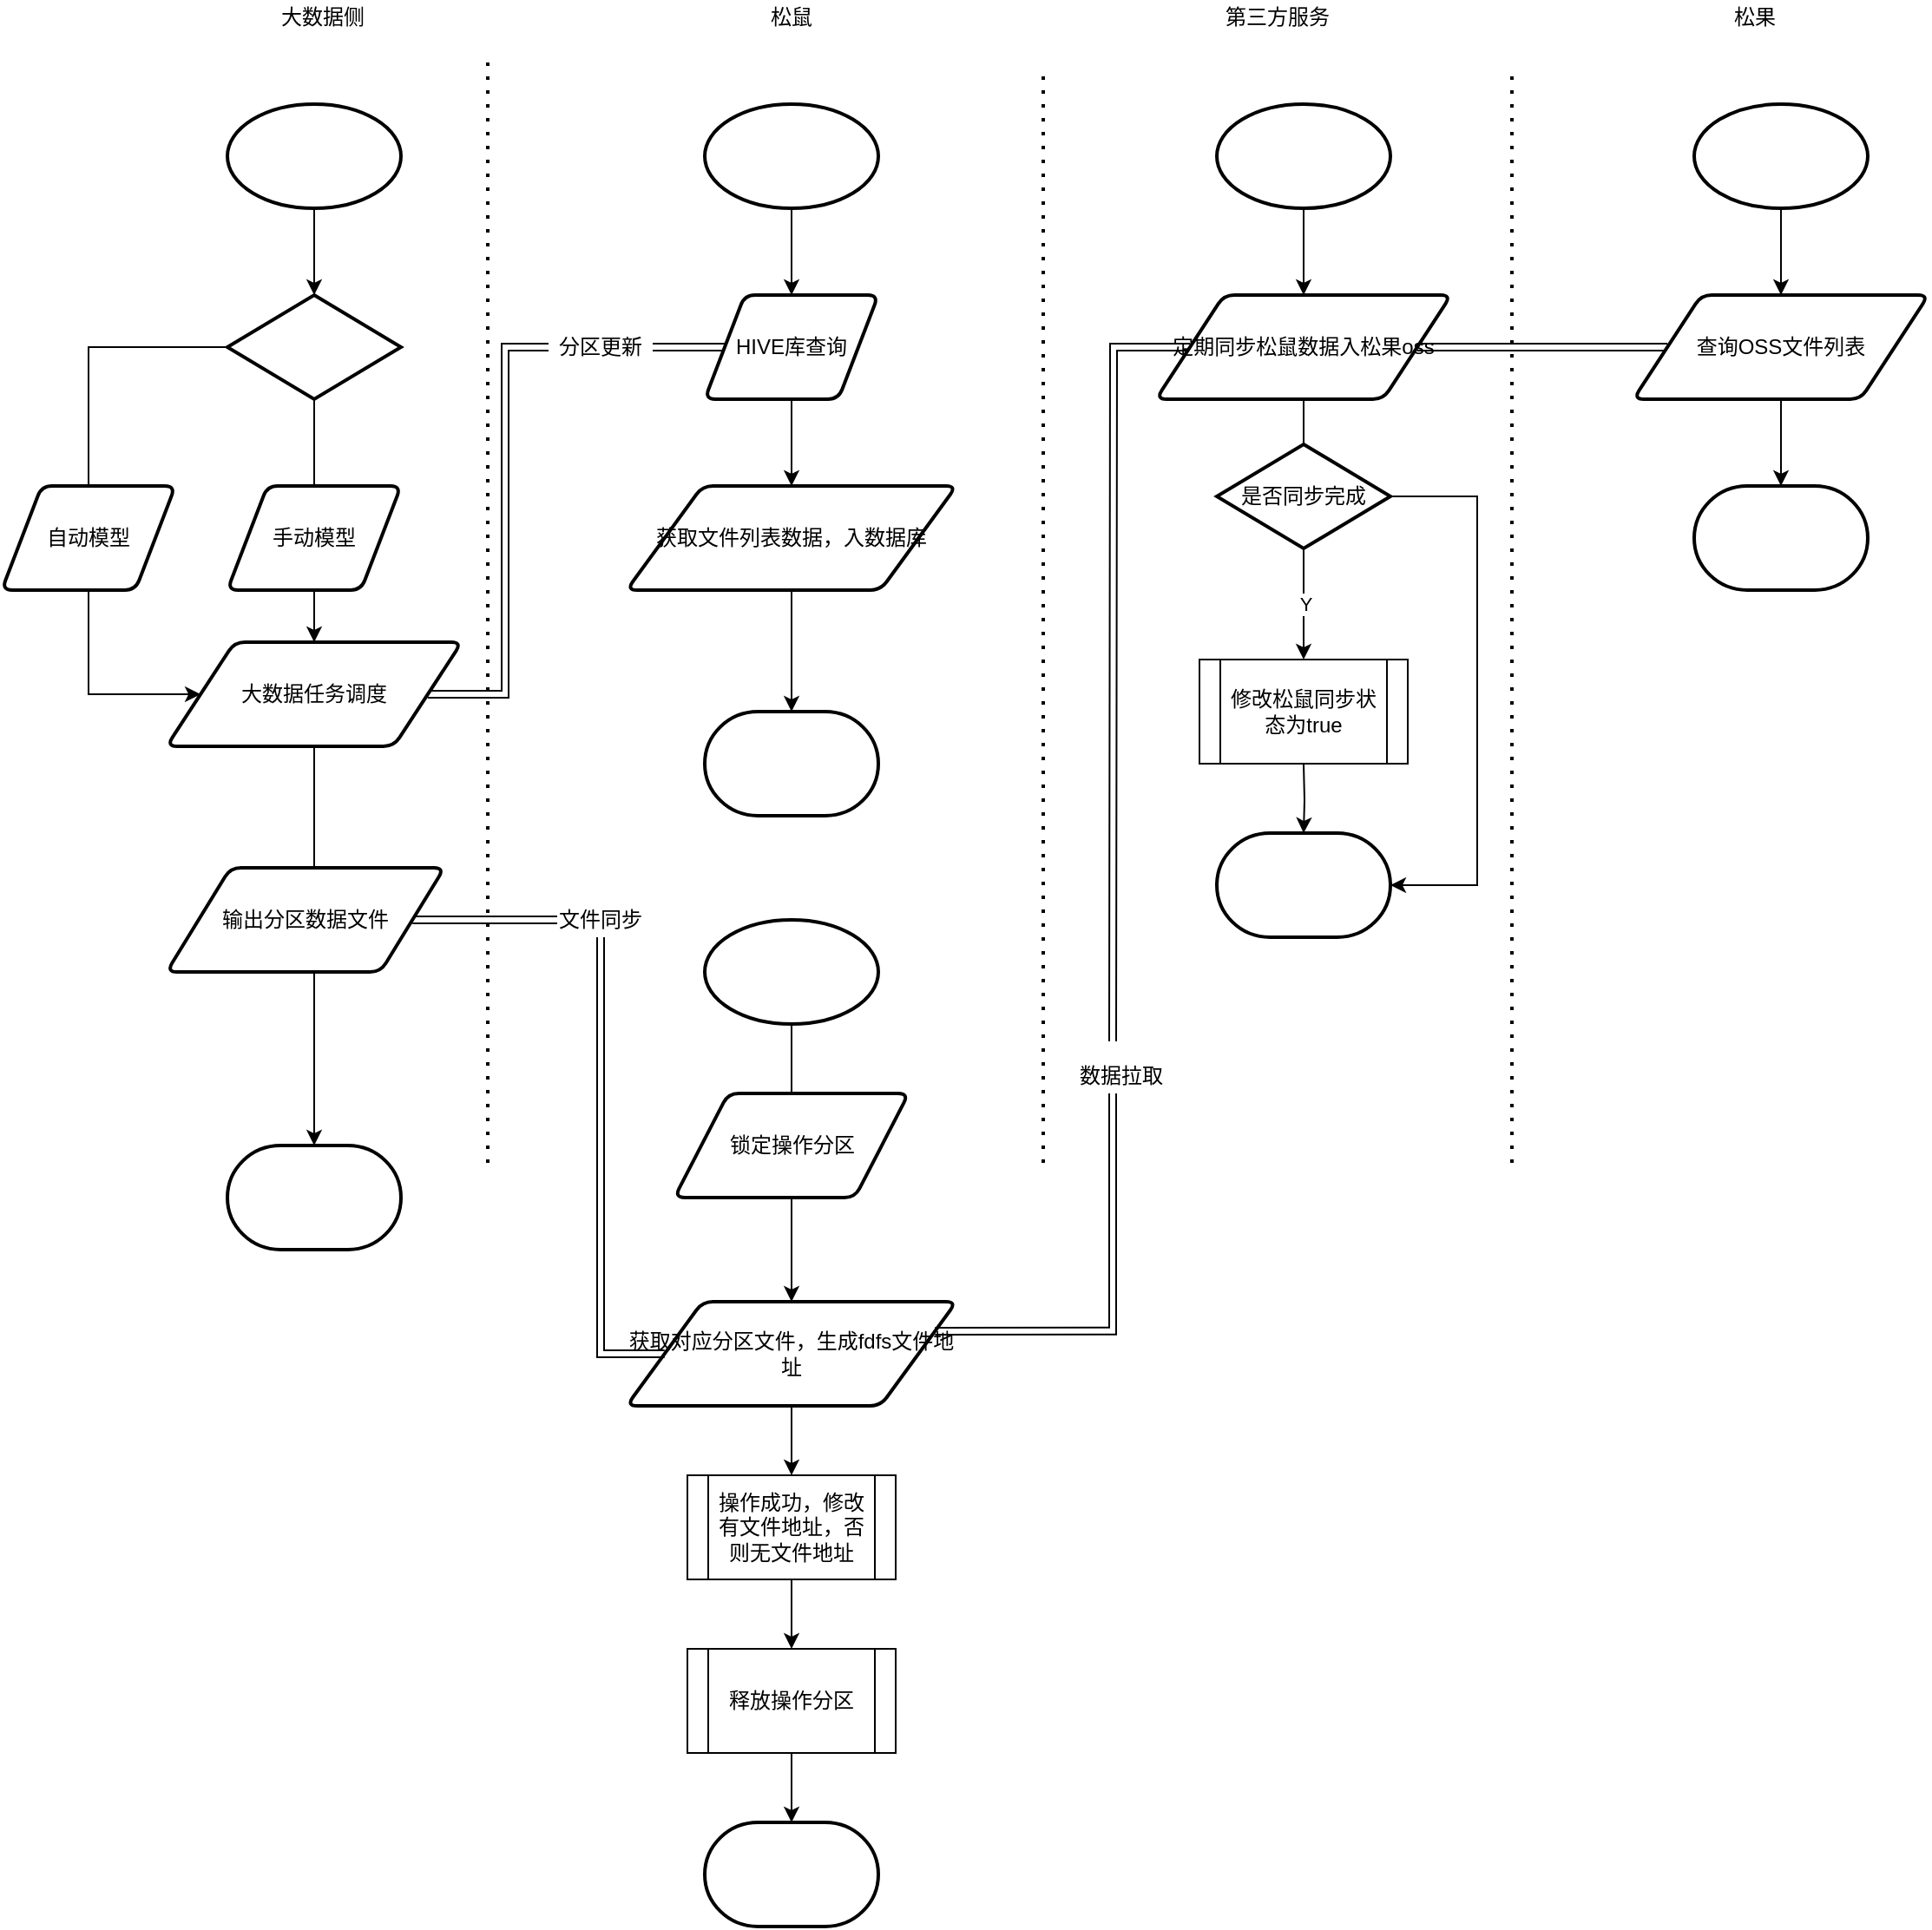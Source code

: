<mxfile version="13.10.2" type="github">
  <diagram id="OE4Rbx_v9x57HFELVVt-" name="Page-1">
    <mxGraphModel dx="2247" dy="1915" grid="1" gridSize="10" guides="1" tooltips="1" connect="1" arrows="1" fold="1" page="1" pageScale="1" pageWidth="827" pageHeight="1169" math="0" shadow="0">
      <root>
        <mxCell id="0" />
        <mxCell id="1" parent="0" />
        <mxCell id="Iuwb1hiTrERbpkQI2ASB-1" value="" style="endArrow=none;dashed=1;html=1;dashPattern=1 3;strokeWidth=2;" parent="1" edge="1">
          <mxGeometry width="50" height="50" relative="1" as="geometry">
            <mxPoint x="200" y="-170" as="sourcePoint" />
            <mxPoint x="200" y="-810" as="targetPoint" />
          </mxGeometry>
        </mxCell>
        <mxCell id="Iuwb1hiTrERbpkQI2ASB-2" value="" style="endArrow=none;dashed=1;html=1;dashPattern=1 3;strokeWidth=2;" parent="1" edge="1">
          <mxGeometry width="50" height="50" relative="1" as="geometry">
            <mxPoint x="520" y="-170" as="sourcePoint" />
            <mxPoint x="520" y="-800" as="targetPoint" />
          </mxGeometry>
        </mxCell>
        <mxCell id="Iuwb1hiTrERbpkQI2ASB-4" value="大数据侧" style="text;html=1;strokeColor=none;fillColor=none;align=center;verticalAlign=middle;whiteSpace=wrap;rounded=0;" parent="1" vertex="1">
          <mxGeometry x="70" y="-840" width="70" height="20" as="geometry" />
        </mxCell>
        <mxCell id="Iuwb1hiTrERbpkQI2ASB-5" value="松鼠" style="text;html=1;strokeColor=none;fillColor=none;align=center;verticalAlign=middle;whiteSpace=wrap;rounded=0;" parent="1" vertex="1">
          <mxGeometry x="340" y="-840" width="70" height="20" as="geometry" />
        </mxCell>
        <mxCell id="Iuwb1hiTrERbpkQI2ASB-6" value="第三方服务" style="text;html=1;strokeColor=none;fillColor=none;align=center;verticalAlign=middle;whiteSpace=wrap;rounded=0;" parent="1" vertex="1">
          <mxGeometry x="620" y="-840" width="70" height="20" as="geometry" />
        </mxCell>
        <mxCell id="Iuwb1hiTrERbpkQI2ASB-11" style="edgeStyle=orthogonalEdgeStyle;rounded=0;orthogonalLoop=1;jettySize=auto;html=1;entryX=0.5;entryY=0;entryDx=0;entryDy=0;entryPerimeter=0;" parent="1" source="Iuwb1hiTrERbpkQI2ASB-7" target="Iuwb1hiTrERbpkQI2ASB-9" edge="1">
          <mxGeometry relative="1" as="geometry" />
        </mxCell>
        <mxCell id="Iuwb1hiTrERbpkQI2ASB-7" value="" style="strokeWidth=2;html=1;shape=mxgraph.flowchart.start_1;whiteSpace=wrap;" parent="1" vertex="1">
          <mxGeometry x="50" y="-780" width="100" height="60" as="geometry" />
        </mxCell>
        <mxCell id="Iuwb1hiTrERbpkQI2ASB-8" value="" style="strokeWidth=2;html=1;shape=mxgraph.flowchart.terminator;whiteSpace=wrap;" parent="1" vertex="1">
          <mxGeometry x="50" y="-180" width="100" height="60" as="geometry" />
        </mxCell>
        <mxCell id="Iuwb1hiTrERbpkQI2ASB-12" style="edgeStyle=orthogonalEdgeStyle;rounded=0;orthogonalLoop=1;jettySize=auto;html=1;entryX=0.5;entryY=0;entryDx=0;entryDy=0;" parent="1" source="Iuwb1hiTrERbpkQI2ASB-9" target="Iuwb1hiTrERbpkQI2ASB-10" edge="1">
          <mxGeometry relative="1" as="geometry" />
        </mxCell>
        <mxCell id="Iuwb1hiTrERbpkQI2ASB-14" style="edgeStyle=orthogonalEdgeStyle;rounded=0;orthogonalLoop=1;jettySize=auto;html=1;entryX=0;entryY=0.5;entryDx=0;entryDy=0;exitX=0;exitY=0.5;exitDx=0;exitDy=0;exitPerimeter=0;" parent="1" source="Iuwb1hiTrERbpkQI2ASB-9" target="Iuwb1hiTrERbpkQI2ASB-10" edge="1">
          <mxGeometry relative="1" as="geometry">
            <Array as="points">
              <mxPoint x="-30" y="-640" />
              <mxPoint x="-30" y="-440" />
            </Array>
          </mxGeometry>
        </mxCell>
        <mxCell id="Iuwb1hiTrERbpkQI2ASB-9" value="" style="strokeWidth=2;html=1;shape=mxgraph.flowchart.decision;whiteSpace=wrap;" parent="1" vertex="1">
          <mxGeometry x="50" y="-670" width="100" height="60" as="geometry" />
        </mxCell>
        <mxCell id="Iuwb1hiTrERbpkQI2ASB-13" style="edgeStyle=orthogonalEdgeStyle;rounded=0;orthogonalLoop=1;jettySize=auto;html=1;entryX=0.5;entryY=0;entryDx=0;entryDy=0;entryPerimeter=0;" parent="1" source="Iuwb1hiTrERbpkQI2ASB-10" target="Iuwb1hiTrERbpkQI2ASB-8" edge="1">
          <mxGeometry relative="1" as="geometry" />
        </mxCell>
        <mxCell id="JXeRLaUHVqFydGxHS_kT-12" style="edgeStyle=orthogonalEdgeStyle;rounded=0;orthogonalLoop=1;jettySize=auto;html=1;entryX=0;entryY=0.5;entryDx=0;entryDy=0;shape=link;" edge="1" parent="1" source="Iuwb1hiTrERbpkQI2ASB-10" target="Iuwb1hiTrERbpkQI2ASB-38">
          <mxGeometry relative="1" as="geometry" />
        </mxCell>
        <mxCell id="Iuwb1hiTrERbpkQI2ASB-10" value="大数据任务调度" style="shape=parallelogram;html=1;strokeWidth=2;perimeter=parallelogramPerimeter;whiteSpace=wrap;rounded=1;arcSize=12;size=0.23;" parent="1" vertex="1">
          <mxGeometry x="15" y="-470" width="170" height="60" as="geometry" />
        </mxCell>
        <mxCell id="Iuwb1hiTrERbpkQI2ASB-15" value="手动模型" style="shape=parallelogram;html=1;strokeWidth=2;perimeter=parallelogramPerimeter;whiteSpace=wrap;rounded=1;arcSize=12;size=0.23;" parent="1" vertex="1">
          <mxGeometry x="50" y="-560" width="100" height="60" as="geometry" />
        </mxCell>
        <mxCell id="Iuwb1hiTrERbpkQI2ASB-16" value="自动模型" style="shape=parallelogram;html=1;strokeWidth=2;perimeter=parallelogramPerimeter;whiteSpace=wrap;rounded=1;arcSize=12;size=0.23;" parent="1" vertex="1">
          <mxGeometry x="-80" y="-560" width="100" height="60" as="geometry" />
        </mxCell>
        <mxCell id="JXeRLaUHVqFydGxHS_kT-13" style="edgeStyle=orthogonalEdgeStyle;rounded=0;orthogonalLoop=1;jettySize=auto;html=1;entryX=0;entryY=0.5;entryDx=0;entryDy=0;shape=link;" edge="1" parent="1" source="Iuwb1hiTrERbpkQI2ASB-17" target="Iuwb1hiTrERbpkQI2ASB-41">
          <mxGeometry relative="1" as="geometry" />
        </mxCell>
        <mxCell id="Iuwb1hiTrERbpkQI2ASB-17" value="输出分区数据文件" style="shape=parallelogram;html=1;strokeWidth=2;perimeter=parallelogramPerimeter;whiteSpace=wrap;rounded=1;arcSize=12;size=0.23;" parent="1" vertex="1">
          <mxGeometry x="15" y="-340" width="160" height="60" as="geometry" />
        </mxCell>
        <mxCell id="Iuwb1hiTrERbpkQI2ASB-37" value="" style="edgeStyle=orthogonalEdgeStyle;rounded=0;orthogonalLoop=1;jettySize=auto;html=1;" parent="1" source="Iuwb1hiTrERbpkQI2ASB-19" target="Iuwb1hiTrERbpkQI2ASB-35" edge="1">
          <mxGeometry relative="1" as="geometry" />
        </mxCell>
        <mxCell id="Iuwb1hiTrERbpkQI2ASB-19" value="" style="strokeWidth=2;html=1;shape=mxgraph.flowchart.start_1;whiteSpace=wrap;" parent="1" vertex="1">
          <mxGeometry x="325" y="-780" width="100" height="60" as="geometry" />
        </mxCell>
        <mxCell id="Iuwb1hiTrERbpkQI2ASB-21" value="" style="strokeWidth=2;html=1;shape=mxgraph.flowchart.terminator;whiteSpace=wrap;" parent="1" vertex="1">
          <mxGeometry x="325" y="-430" width="100" height="60" as="geometry" />
        </mxCell>
        <mxCell id="Iuwb1hiTrERbpkQI2ASB-25" value="" style="edgeStyle=orthogonalEdgeStyle;rounded=0;orthogonalLoop=1;jettySize=auto;html=1;" parent="1" source="Iuwb1hiTrERbpkQI2ASB-35" target="Iuwb1hiTrERbpkQI2ASB-23" edge="1">
          <mxGeometry relative="1" as="geometry">
            <mxPoint x="375" y="-620" as="sourcePoint" />
          </mxGeometry>
        </mxCell>
        <mxCell id="Iuwb1hiTrERbpkQI2ASB-26" value="" style="edgeStyle=orthogonalEdgeStyle;rounded=0;orthogonalLoop=1;jettySize=auto;html=1;" parent="1" source="Iuwb1hiTrERbpkQI2ASB-23" target="Iuwb1hiTrERbpkQI2ASB-21" edge="1">
          <mxGeometry relative="1" as="geometry" />
        </mxCell>
        <mxCell id="Iuwb1hiTrERbpkQI2ASB-23" value="获取文件列表数据，入数据库" style="shape=parallelogram;html=1;strokeWidth=2;perimeter=parallelogramPerimeter;whiteSpace=wrap;rounded=1;arcSize=12;size=0.23;" parent="1" vertex="1">
          <mxGeometry x="280" y="-560" width="190" height="60" as="geometry" />
        </mxCell>
        <mxCell id="Iuwb1hiTrERbpkQI2ASB-40" value="" style="edgeStyle=orthogonalEdgeStyle;rounded=0;orthogonalLoop=1;jettySize=auto;html=1;" parent="1" source="Iuwb1hiTrERbpkQI2ASB-28" edge="1">
          <mxGeometry relative="1" as="geometry">
            <mxPoint x="375" y="-190" as="targetPoint" />
          </mxGeometry>
        </mxCell>
        <mxCell id="Iuwb1hiTrERbpkQI2ASB-28" value="" style="strokeWidth=2;html=1;shape=mxgraph.flowchart.start_1;whiteSpace=wrap;" parent="1" vertex="1">
          <mxGeometry x="325" y="-310" width="100" height="60" as="geometry" />
        </mxCell>
        <mxCell id="Iuwb1hiTrERbpkQI2ASB-29" value="" style="strokeWidth=2;html=1;shape=mxgraph.flowchart.terminator;whiteSpace=wrap;" parent="1" vertex="1">
          <mxGeometry x="325" y="210" width="100" height="60" as="geometry" />
        </mxCell>
        <mxCell id="JXeRLaUHVqFydGxHS_kT-8" value="" style="edgeStyle=orthogonalEdgeStyle;rounded=0;orthogonalLoop=1;jettySize=auto;html=1;" edge="1" parent="1" source="Iuwb1hiTrERbpkQI2ASB-33" target="JXeRLaUHVqFydGxHS_kT-5">
          <mxGeometry relative="1" as="geometry" />
        </mxCell>
        <mxCell id="Iuwb1hiTrERbpkQI2ASB-33" value="获取对应分区文件，生成fdfs文件地址" style="shape=parallelogram;html=1;strokeWidth=2;perimeter=parallelogramPerimeter;whiteSpace=wrap;rounded=1;arcSize=12;size=0.23;" parent="1" vertex="1">
          <mxGeometry x="280" y="-90" width="190" height="60" as="geometry" />
        </mxCell>
        <mxCell id="Iuwb1hiTrERbpkQI2ASB-35" value="HIVE库查询" style="shape=parallelogram;html=1;strokeWidth=2;perimeter=parallelogramPerimeter;whiteSpace=wrap;rounded=1;arcSize=12;size=0.23;" parent="1" vertex="1">
          <mxGeometry x="325" y="-670" width="100" height="60" as="geometry" />
        </mxCell>
        <mxCell id="JXeRLaUHVqFydGxHS_kT-42" value="" style="edgeStyle=orthogonalEdgeStyle;shape=link;rounded=0;orthogonalLoop=1;jettySize=auto;html=1;" edge="1" parent="1" source="Iuwb1hiTrERbpkQI2ASB-38" target="Iuwb1hiTrERbpkQI2ASB-35">
          <mxGeometry relative="1" as="geometry" />
        </mxCell>
        <mxCell id="Iuwb1hiTrERbpkQI2ASB-38" value="分区更新" style="text;html=1;strokeColor=none;fillColor=none;align=center;verticalAlign=middle;whiteSpace=wrap;rounded=0;" parent="1" vertex="1">
          <mxGeometry x="235" y="-650" width="60" height="20" as="geometry" />
        </mxCell>
        <mxCell id="JXeRLaUHVqFydGxHS_kT-41" style="edgeStyle=orthogonalEdgeStyle;shape=link;rounded=0;orthogonalLoop=1;jettySize=auto;html=1;entryX=0;entryY=0.5;entryDx=0;entryDy=0;" edge="1" parent="1" source="Iuwb1hiTrERbpkQI2ASB-41" target="Iuwb1hiTrERbpkQI2ASB-33">
          <mxGeometry relative="1" as="geometry">
            <Array as="points">
              <mxPoint x="265" y="-60" />
            </Array>
          </mxGeometry>
        </mxCell>
        <mxCell id="Iuwb1hiTrERbpkQI2ASB-41" value="文件同步" style="text;html=1;strokeColor=none;fillColor=none;align=center;verticalAlign=middle;whiteSpace=wrap;rounded=0;" parent="1" vertex="1">
          <mxGeometry x="240" y="-320" width="50" height="20" as="geometry" />
        </mxCell>
        <mxCell id="JXeRLaUHVqFydGxHS_kT-9" value="" style="edgeStyle=orthogonalEdgeStyle;rounded=0;orthogonalLoop=1;jettySize=auto;html=1;" edge="1" parent="1" source="JXeRLaUHVqFydGxHS_kT-5" target="JXeRLaUHVqFydGxHS_kT-7">
          <mxGeometry relative="1" as="geometry" />
        </mxCell>
        <mxCell id="JXeRLaUHVqFydGxHS_kT-5" value="操作成功，修改有文件地址，否则无文件地址" style="shape=process;whiteSpace=wrap;html=1;backgroundOutline=1;" vertex="1" parent="1">
          <mxGeometry x="315" y="10" width="120" height="60" as="geometry" />
        </mxCell>
        <mxCell id="JXeRLaUHVqFydGxHS_kT-11" value="" style="edgeStyle=orthogonalEdgeStyle;rounded=0;orthogonalLoop=1;jettySize=auto;html=1;" edge="1" parent="1" source="JXeRLaUHVqFydGxHS_kT-6" target="Iuwb1hiTrERbpkQI2ASB-33">
          <mxGeometry relative="1" as="geometry" />
        </mxCell>
        <mxCell id="JXeRLaUHVqFydGxHS_kT-6" value="锁定操作分区" style="shape=parallelogram;html=1;strokeWidth=2;perimeter=parallelogramPerimeter;whiteSpace=wrap;rounded=1;arcSize=12;size=0.23;" vertex="1" parent="1">
          <mxGeometry x="307.5" y="-210" width="135" height="60" as="geometry" />
        </mxCell>
        <mxCell id="JXeRLaUHVqFydGxHS_kT-10" value="" style="edgeStyle=orthogonalEdgeStyle;rounded=0;orthogonalLoop=1;jettySize=auto;html=1;" edge="1" parent="1" source="JXeRLaUHVqFydGxHS_kT-7" target="Iuwb1hiTrERbpkQI2ASB-29">
          <mxGeometry relative="1" as="geometry" />
        </mxCell>
        <mxCell id="JXeRLaUHVqFydGxHS_kT-7" value="释放操作分区" style="shape=process;whiteSpace=wrap;html=1;backgroundOutline=1;" vertex="1" parent="1">
          <mxGeometry x="315" y="110" width="120" height="60" as="geometry" />
        </mxCell>
        <mxCell id="JXeRLaUHVqFydGxHS_kT-18" value="" style="edgeStyle=orthogonalEdgeStyle;rounded=0;orthogonalLoop=1;jettySize=auto;html=1;" edge="1" source="JXeRLaUHVqFydGxHS_kT-19" target="JXeRLaUHVqFydGxHS_kT-23" parent="1">
          <mxGeometry relative="1" as="geometry" />
        </mxCell>
        <mxCell id="JXeRLaUHVqFydGxHS_kT-19" value="" style="strokeWidth=2;html=1;shape=mxgraph.flowchart.start_1;whiteSpace=wrap;" vertex="1" parent="1">
          <mxGeometry x="620" y="-780" width="100" height="60" as="geometry" />
        </mxCell>
        <mxCell id="JXeRLaUHVqFydGxHS_kT-20" value="" style="strokeWidth=2;html=1;shape=mxgraph.flowchart.terminator;whiteSpace=wrap;" vertex="1" parent="1">
          <mxGeometry x="620" y="-360" width="100" height="60" as="geometry" />
        </mxCell>
        <mxCell id="JXeRLaUHVqFydGxHS_kT-21" value="" style="edgeStyle=orthogonalEdgeStyle;rounded=0;orthogonalLoop=1;jettySize=auto;html=1;" edge="1" source="JXeRLaUHVqFydGxHS_kT-23" parent="1">
          <mxGeometry relative="1" as="geometry">
            <mxPoint x="670" y="-620" as="sourcePoint" />
            <mxPoint x="670" y="-560" as="targetPoint" />
          </mxGeometry>
        </mxCell>
        <mxCell id="JXeRLaUHVqFydGxHS_kT-38" style="edgeStyle=orthogonalEdgeStyle;shape=link;rounded=0;orthogonalLoop=1;jettySize=auto;html=1;" edge="1" parent="1" source="JXeRLaUHVqFydGxHS_kT-23">
          <mxGeometry relative="1" as="geometry">
            <mxPoint x="560" y="-240" as="targetPoint" />
          </mxGeometry>
        </mxCell>
        <mxCell id="JXeRLaUHVqFydGxHS_kT-40" value="" style="edgeStyle=orthogonalEdgeStyle;shape=link;rounded=0;orthogonalLoop=1;jettySize=auto;html=1;" edge="1" parent="1" source="JXeRLaUHVqFydGxHS_kT-23" target="JXeRLaUHVqFydGxHS_kT-33">
          <mxGeometry relative="1" as="geometry" />
        </mxCell>
        <mxCell id="JXeRLaUHVqFydGxHS_kT-23" value="定期同步松鼠数据入松果oss" style="shape=parallelogram;html=1;strokeWidth=2;perimeter=parallelogramPerimeter;whiteSpace=wrap;rounded=1;arcSize=12;size=0.23;" vertex="1" parent="1">
          <mxGeometry x="585" y="-670" width="170" height="60" as="geometry" />
        </mxCell>
        <mxCell id="JXeRLaUHVqFydGxHS_kT-26" value="" style="endArrow=none;dashed=1;html=1;dashPattern=1 3;strokeWidth=2;" edge="1" parent="1">
          <mxGeometry width="50" height="50" relative="1" as="geometry">
            <mxPoint x="790" y="-170" as="sourcePoint" />
            <mxPoint x="790" y="-800" as="targetPoint" />
          </mxGeometry>
        </mxCell>
        <mxCell id="JXeRLaUHVqFydGxHS_kT-27" value="松果" style="text;html=1;strokeColor=none;fillColor=none;align=center;verticalAlign=middle;whiteSpace=wrap;rounded=0;" vertex="1" parent="1">
          <mxGeometry x="895" y="-840" width="70" height="20" as="geometry" />
        </mxCell>
        <mxCell id="JXeRLaUHVqFydGxHS_kT-28" value="" style="edgeStyle=orthogonalEdgeStyle;rounded=0;orthogonalLoop=1;jettySize=auto;html=1;" edge="1" source="JXeRLaUHVqFydGxHS_kT-29" target="JXeRLaUHVqFydGxHS_kT-33" parent="1">
          <mxGeometry relative="1" as="geometry" />
        </mxCell>
        <mxCell id="JXeRLaUHVqFydGxHS_kT-29" value="" style="strokeWidth=2;html=1;shape=mxgraph.flowchart.start_1;whiteSpace=wrap;" vertex="1" parent="1">
          <mxGeometry x="895" y="-780" width="100" height="60" as="geometry" />
        </mxCell>
        <mxCell id="JXeRLaUHVqFydGxHS_kT-30" value="" style="strokeWidth=2;html=1;shape=mxgraph.flowchart.terminator;whiteSpace=wrap;" vertex="1" parent="1">
          <mxGeometry x="895" y="-560" width="100" height="60" as="geometry" />
        </mxCell>
        <mxCell id="JXeRLaUHVqFydGxHS_kT-31" value="" style="edgeStyle=orthogonalEdgeStyle;rounded=0;orthogonalLoop=1;jettySize=auto;html=1;" edge="1" source="JXeRLaUHVqFydGxHS_kT-33" parent="1">
          <mxGeometry relative="1" as="geometry">
            <mxPoint x="945" y="-620" as="sourcePoint" />
            <mxPoint x="945" y="-560" as="targetPoint" />
          </mxGeometry>
        </mxCell>
        <mxCell id="JXeRLaUHVqFydGxHS_kT-33" value="查询OSS文件列表" style="shape=parallelogram;html=1;strokeWidth=2;perimeter=parallelogramPerimeter;whiteSpace=wrap;rounded=1;arcSize=12;size=0.23;" vertex="1" parent="1">
          <mxGeometry x="860" y="-670" width="170" height="60" as="geometry" />
        </mxCell>
        <mxCell id="JXeRLaUHVqFydGxHS_kT-39" style="edgeStyle=orthogonalEdgeStyle;shape=link;rounded=0;orthogonalLoop=1;jettySize=auto;html=1;entryX=1;entryY=0.25;entryDx=0;entryDy=0;" edge="1" parent="1" source="JXeRLaUHVqFydGxHS_kT-37" target="Iuwb1hiTrERbpkQI2ASB-33">
          <mxGeometry relative="1" as="geometry">
            <Array as="points">
              <mxPoint x="560" y="-73" />
            </Array>
          </mxGeometry>
        </mxCell>
        <mxCell id="JXeRLaUHVqFydGxHS_kT-37" value="数据拉取" style="text;html=1;strokeColor=none;fillColor=none;align=center;verticalAlign=middle;whiteSpace=wrap;rounded=0;" vertex="1" parent="1">
          <mxGeometry x="520" y="-230" width="90" height="20" as="geometry" />
        </mxCell>
        <mxCell id="JXeRLaUHVqFydGxHS_kT-44" value="" style="edgeStyle=orthogonalEdgeStyle;rounded=0;orthogonalLoop=1;jettySize=auto;html=1;" edge="1" parent="1" target="JXeRLaUHVqFydGxHS_kT-20">
          <mxGeometry relative="1" as="geometry">
            <mxPoint x="670" y="-400" as="sourcePoint" />
          </mxGeometry>
        </mxCell>
        <mxCell id="JXeRLaUHVqFydGxHS_kT-47" style="edgeStyle=orthogonalEdgeStyle;rounded=0;orthogonalLoop=1;jettySize=auto;html=1;entryX=1;entryY=0.5;entryDx=0;entryDy=0;entryPerimeter=0;" edge="1" parent="1" source="JXeRLaUHVqFydGxHS_kT-43" target="JXeRLaUHVqFydGxHS_kT-20">
          <mxGeometry relative="1" as="geometry">
            <Array as="points">
              <mxPoint x="770" y="-554" />
              <mxPoint x="770" y="-330" />
            </Array>
          </mxGeometry>
        </mxCell>
        <mxCell id="JXeRLaUHVqFydGxHS_kT-43" value="是否同步完成" style="strokeWidth=2;html=1;shape=mxgraph.flowchart.decision;whiteSpace=wrap;" vertex="1" parent="1">
          <mxGeometry x="620" y="-584" width="100" height="60" as="geometry" />
        </mxCell>
        <mxCell id="JXeRLaUHVqFydGxHS_kT-46" value="Y" style="edgeStyle=orthogonalEdgeStyle;rounded=0;orthogonalLoop=1;jettySize=auto;html=1;" edge="1" parent="1" source="JXeRLaUHVqFydGxHS_kT-43">
          <mxGeometry relative="1" as="geometry">
            <mxPoint x="670" y="-524" as="sourcePoint" />
            <mxPoint x="670" y="-460" as="targetPoint" />
          </mxGeometry>
        </mxCell>
        <mxCell id="JXeRLaUHVqFydGxHS_kT-48" value="修改松鼠同步状态为true" style="shape=process;whiteSpace=wrap;html=1;backgroundOutline=1;" vertex="1" parent="1">
          <mxGeometry x="610" y="-460" width="120" height="60" as="geometry" />
        </mxCell>
      </root>
    </mxGraphModel>
  </diagram>
</mxfile>
